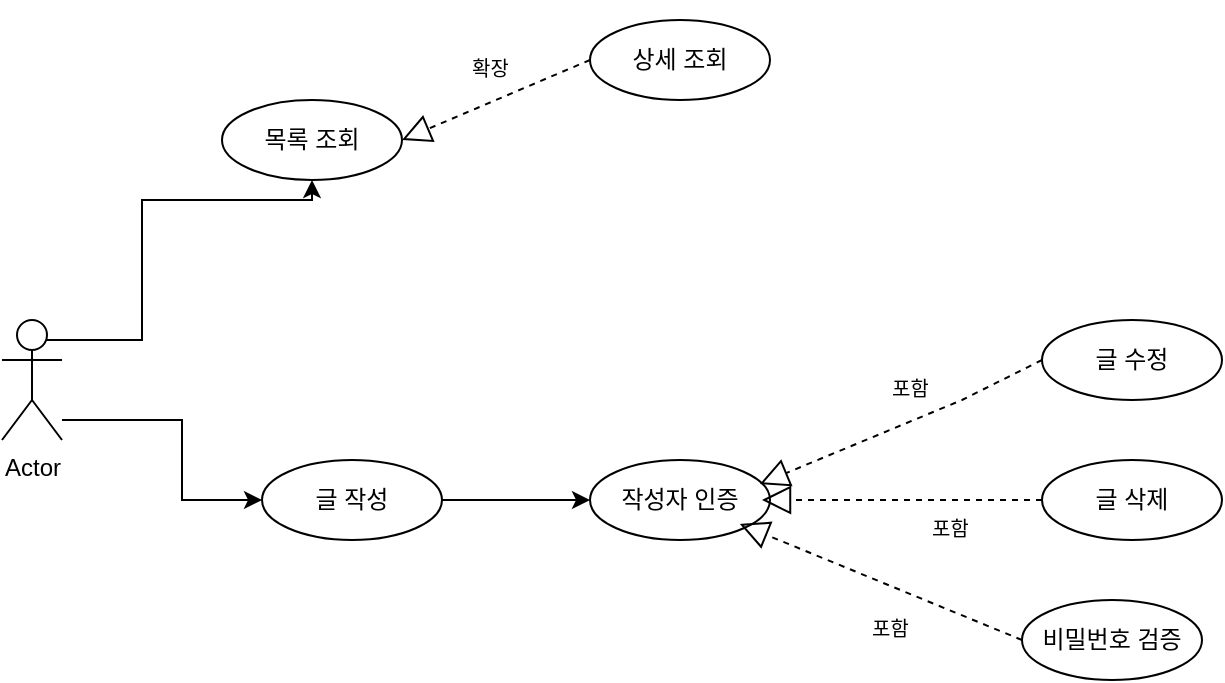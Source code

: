 <mxfile version="20.2.0" type="device" pages="2"><diagram id="ypPlCW5DR03fOxkknbWP" name="페이지-1"><mxGraphModel dx="1422" dy="794" grid="1" gridSize="10" guides="1" tooltips="1" connect="1" arrows="1" fold="1" page="1" pageScale="1" pageWidth="827" pageHeight="1169" math="0" shadow="0"><root><mxCell id="0"/><mxCell id="1" parent="0"/><mxCell id="7pFi0zOGlZbNiLBjFPyq-11" style="edgeStyle=orthogonalEdgeStyle;rounded=0;orthogonalLoop=1;jettySize=auto;html=1;exitX=0.5;exitY=0.5;exitDx=0;exitDy=0;exitPerimeter=0;" edge="1" parent="1" source="7pFi0zOGlZbNiLBjFPyq-10" target="7pFi0zOGlZbNiLBjFPyq-14"><mxGeometry relative="1" as="geometry"><mxPoint x="80" y="280" as="targetPoint"/><Array as="points"><mxPoint x="45" y="300"/><mxPoint x="100" y="300"/><mxPoint x="100" y="230"/><mxPoint x="185" y="230"/></Array></mxGeometry></mxCell><mxCell id="7pFi0zOGlZbNiLBjFPyq-17" style="edgeStyle=orthogonalEdgeStyle;rounded=0;orthogonalLoop=1;jettySize=auto;html=1;" edge="1" parent="1" source="7pFi0zOGlZbNiLBjFPyq-10" target="7pFi0zOGlZbNiLBjFPyq-16"><mxGeometry relative="1" as="geometry"><Array as="points"><mxPoint x="120" y="340"/><mxPoint x="120" y="380"/></Array></mxGeometry></mxCell><mxCell id="7pFi0zOGlZbNiLBjFPyq-10" value="Actor" style="shape=umlActor;verticalLabelPosition=bottom;verticalAlign=top;html=1;outlineConnect=0;shadow=0;" vertex="1" parent="1"><mxGeometry x="30" y="290" width="30" height="60" as="geometry"/></mxCell><mxCell id="7pFi0zOGlZbNiLBjFPyq-14" value="목록 조회" style="ellipse;whiteSpace=wrap;html=1;shadow=0;" vertex="1" parent="1"><mxGeometry x="140" y="180" width="90" height="40" as="geometry"/></mxCell><mxCell id="JU4ovskeK_ymnzpydKHd-6" style="edgeStyle=orthogonalEdgeStyle;rounded=0;orthogonalLoop=1;jettySize=auto;html=1;exitX=1;exitY=0.5;exitDx=0;exitDy=0;fontSize=10;" edge="1" parent="1" source="7pFi0zOGlZbNiLBjFPyq-16" target="JU4ovskeK_ymnzpydKHd-4"><mxGeometry relative="1" as="geometry"/></mxCell><mxCell id="7pFi0zOGlZbNiLBjFPyq-16" value="글 작성" style="ellipse;whiteSpace=wrap;html=1;shadow=0;" vertex="1" parent="1"><mxGeometry x="160" y="360" width="90" height="40" as="geometry"/></mxCell><mxCell id="7pFi0zOGlZbNiLBjFPyq-19" value="상세 조회" style="ellipse;whiteSpace=wrap;html=1;shadow=0;" vertex="1" parent="1"><mxGeometry x="324" y="140" width="90" height="40" as="geometry"/></mxCell><mxCell id="JU4ovskeK_ymnzpydKHd-1" value="" style="edgeStyle=none;html=1;endSize=12;endArrow=block;endFill=0;dashed=1;rounded=0;exitX=0;exitY=0.5;exitDx=0;exitDy=0;entryX=1;entryY=0.5;entryDx=0;entryDy=0;" edge="1" parent="1" source="7pFi0zOGlZbNiLBjFPyq-19" target="7pFi0zOGlZbNiLBjFPyq-14"><mxGeometry width="160" relative="1" as="geometry"><mxPoint x="330" y="350" as="sourcePoint"/><mxPoint x="230" y="340" as="targetPoint"/></mxGeometry></mxCell><mxCell id="JU4ovskeK_ymnzpydKHd-2" value="&lt;h1&gt;&lt;span style=&quot;font-weight: normal;&quot;&gt;&lt;font style=&quot;font-size: 10px;&quot;&gt;확장&lt;/font&gt;&lt;/span&gt;&lt;/h1&gt;" style="text;html=1;strokeColor=none;fillColor=none;spacing=5;spacingTop=-20;whiteSpace=wrap;overflow=hidden;rounded=0;shadow=0;" vertex="1" parent="1"><mxGeometry x="260" y="140" width="30" height="40" as="geometry"/></mxCell><mxCell id="JU4ovskeK_ymnzpydKHd-4" value="작성자 인증" style="ellipse;whiteSpace=wrap;html=1;shadow=0;" vertex="1" parent="1"><mxGeometry x="324" y="360" width="90" height="40" as="geometry"/></mxCell><mxCell id="JU4ovskeK_ymnzpydKHd-7" value="글 수정" style="ellipse;whiteSpace=wrap;html=1;shadow=0;" vertex="1" parent="1"><mxGeometry x="550" y="290" width="90" height="40" as="geometry"/></mxCell><mxCell id="JU4ovskeK_ymnzpydKHd-8" value="글 삭제" style="ellipse;whiteSpace=wrap;html=1;shadow=0;" vertex="1" parent="1"><mxGeometry x="550" y="360" width="90" height="40" as="geometry"/></mxCell><mxCell id="JU4ovskeK_ymnzpydKHd-13" value="" style="edgeStyle=none;html=1;endSize=12;endArrow=block;endFill=0;dashed=1;rounded=0;exitX=0;exitY=0.5;exitDx=0;exitDy=0;entryX=0.944;entryY=0.3;entryDx=0;entryDy=0;entryPerimeter=0;" edge="1" parent="1" source="JU4ovskeK_ymnzpydKHd-7" target="JU4ovskeK_ymnzpydKHd-4"><mxGeometry width="160" relative="1" as="geometry"><mxPoint x="334" y="170" as="sourcePoint"/><mxPoint x="240" y="210" as="targetPoint"/><Array as="points"><mxPoint x="510" y="330"/></Array></mxGeometry></mxCell><mxCell id="JU4ovskeK_ymnzpydKHd-14" value="" style="edgeStyle=none;html=1;endSize=12;endArrow=block;endFill=0;dashed=1;rounded=0;exitX=0;exitY=0.5;exitDx=0;exitDy=0;" edge="1" parent="1" source="JU4ovskeK_ymnzpydKHd-8"><mxGeometry width="160" relative="1" as="geometry"><mxPoint x="480" y="340" as="sourcePoint"/><mxPoint x="410" y="380" as="targetPoint"/></mxGeometry></mxCell><mxCell id="JU4ovskeK_ymnzpydKHd-15" value="&lt;h1&gt;&lt;span style=&quot;font-size: 10px; font-weight: 400;&quot;&gt;포함&lt;/span&gt;&lt;/h1&gt;" style="text;html=1;strokeColor=none;fillColor=none;spacing=5;spacingTop=-20;whiteSpace=wrap;overflow=hidden;rounded=0;shadow=0;" vertex="1" parent="1"><mxGeometry x="470" y="300" width="30" height="40" as="geometry"/></mxCell><mxCell id="JU4ovskeK_ymnzpydKHd-16" value="&lt;h1&gt;&lt;span style=&quot;font-size: 10px; font-weight: 400;&quot;&gt;포함&lt;/span&gt;&lt;/h1&gt;" style="text;html=1;strokeColor=none;fillColor=none;spacing=5;spacingTop=-20;whiteSpace=wrap;overflow=hidden;rounded=0;shadow=0;" vertex="1" parent="1"><mxGeometry x="490" y="370" width="30" height="40" as="geometry"/></mxCell><mxCell id="JU4ovskeK_ymnzpydKHd-17" value="비밀번호 검증" style="ellipse;whiteSpace=wrap;html=1;shadow=0;" vertex="1" parent="1"><mxGeometry x="540" y="430" width="90" height="40" as="geometry"/></mxCell><mxCell id="JU4ovskeK_ymnzpydKHd-19" value="" style="edgeStyle=none;html=1;endSize=12;endArrow=block;endFill=0;dashed=1;rounded=0;entryX=0.944;entryY=0.3;entryDx=0;entryDy=0;entryPerimeter=0;exitX=0;exitY=0.5;exitDx=0;exitDy=0;" edge="1" parent="1" source="JU4ovskeK_ymnzpydKHd-17"><mxGeometry width="160" relative="1" as="geometry"><mxPoint x="500" y="440" as="sourcePoint"/><mxPoint x="398.96" y="392" as="targetPoint"/></mxGeometry></mxCell><mxCell id="JU4ovskeK_ymnzpydKHd-20" value="&lt;h1&gt;&lt;span style=&quot;font-size: 10px; font-weight: 400;&quot;&gt;포함&lt;/span&gt;&lt;/h1&gt;" style="text;html=1;strokeColor=none;fillColor=none;spacing=5;spacingTop=-20;whiteSpace=wrap;overflow=hidden;rounded=0;shadow=0;" vertex="1" parent="1"><mxGeometry x="460" y="420" width="30" height="40" as="geometry"/></mxCell></root></mxGraphModel></diagram><diagram id="p96xzCMUgIe65kZTkVTd" name="페이지-2"><mxGraphModel dx="1422" dy="794" grid="1" gridSize="10" guides="1" tooltips="1" connect="1" arrows="1" fold="1" page="1" pageScale="1" pageWidth="827" pageHeight="1169" math="0" shadow="0"><root><mxCell id="0"/><mxCell id="1" parent="0"/></root></mxGraphModel></diagram></mxfile>